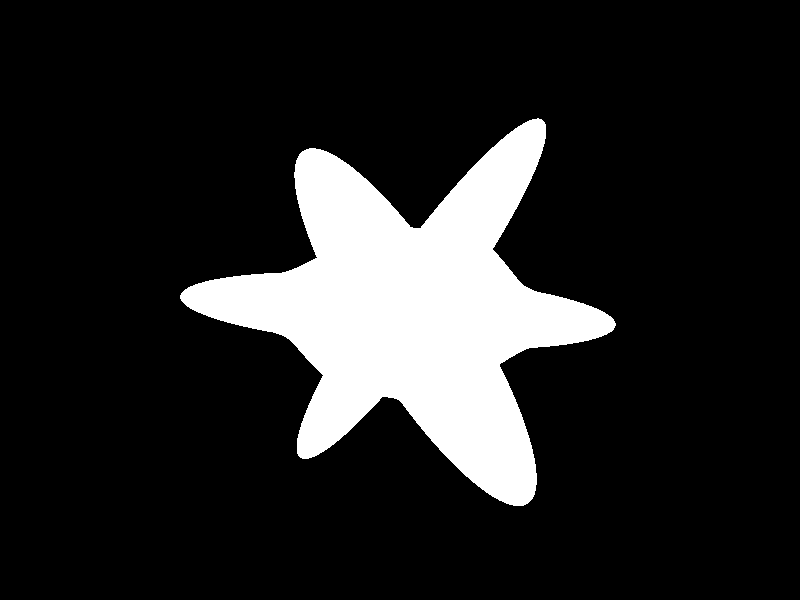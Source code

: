   #include "colors.inc"
  
  background{Black}
  
  camera {
	angle 25
    location <0,0,-80>
    look_at <0,0,0>
  }
  
  light_source { <0,-10,-80> color White}


#declare NewStimBlob10 = blob{
	threshold 0.7
	
	sphere{
	<0,0,0>, 4, 1
	scale<1,6,1>
	translate<0,0,0.5>
	rotate<30,0,20>
	}
	sphere{
	<0,0,0>, 4, 1
	scale<1.5,8,1>
	translate<0,0,0.5>
	rotate<-30,0,60>
	}
	sphere{
	<0,0,0>, 4, 1
	scale<1.5,8,1>
	translate<0,0,0.5>
	rotate<30,0,100>
	}
	sphere{
	<0,0,0>, 4, 1
	scale<1,6,1>
	translate<0,0,0.5>
	rotate<-30,0,140>
	}
	}
object{ NewStimBlob10
	pigment {White}
	rotate<0,0,8>
	rotate<60,0,0>
	rotate<0,60,0>
	finish{
	phong 0.0
	diffuse 0.7
	}
	}